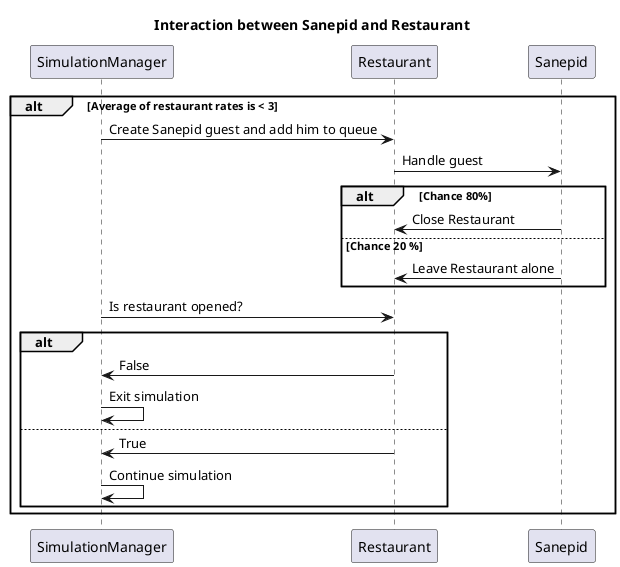 @startuml
title Interaction between Sanepid and Restaurant
    alt Average of restaurant rates is < 3
    SimulationManager -> Restaurant: Create Sanepid guest and add him to queue
    Restaurant -> Sanepid: Handle guest
     alt Chance 80%
     Sanepid -> Restaurant: Close Restaurant
     else Chance 20 %
     Sanepid -> Restaurant: Leave Restaurant alone
    end
    SimulationManager -> Restaurant: Is restaurant opened?
    alt
    Restaurant -> SimulationManager : False
    SimulationManager -> SimulationManager: Exit simulation
    else
    Restaurant -> SimulationManager : True
    SimulationManager -> SimulationManager: Continue simulation
    end
end

@enduml